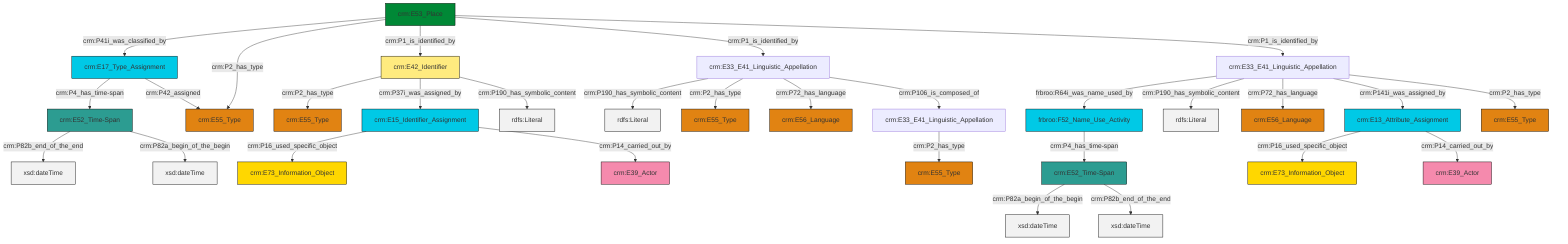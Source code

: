 graph TD
classDef Literal fill:#f2f2f2,stroke:#000000;
classDef CRM_Entity fill:#FFFFFF,stroke:#000000;
classDef Temporal_Entity fill:#00C9E6, stroke:#000000;
classDef Type fill:#E18312, stroke:#000000;
classDef Time-Span fill:#2C9C91, stroke:#000000;
classDef Appellation fill:#FFEB7F, stroke:#000000;
classDef Place fill:#008836, stroke:#000000;
classDef Persistent_Item fill:#B266B2, stroke:#000000;
classDef Conceptual_Object fill:#FFD700, stroke:#000000;
classDef Physical_Thing fill:#D2B48C, stroke:#000000;
classDef Actor fill:#f58aad, stroke:#000000;
classDef PC_Classes fill:#4ce600, stroke:#000000;
classDef Multi fill:#cccccc,stroke:#000000;

0["crm:E33_E41_Linguistic_Appellation"]:::Default -->|crm:P190_has_symbolic_content| 1[rdfs:Literal]:::Literal
6["crm:E53_Place"]:::Place -->|crm:P41i_was_classified_by| 7["crm:E17_Type_Assignment"]:::Temporal_Entity
12["crm:E52_Time-Span"]:::Time-Span -->|crm:P82a_begin_of_the_begin| 13[xsd:dateTime]:::Literal
16["frbroo:F52_Name_Use_Activity"]:::Temporal_Entity -->|crm:P4_has_time-span| 12["crm:E52_Time-Span"]:::Time-Span
0["crm:E33_E41_Linguistic_Appellation"]:::Default -->|crm:P2_has_type| 14["crm:E55_Type"]:::Type
19["crm:E33_E41_Linguistic_Appellation"]:::Default -->|frbroo:R64i_was_name_used_by| 16["frbroo:F52_Name_Use_Activity"]:::Temporal_Entity
0["crm:E33_E41_Linguistic_Appellation"]:::Default -->|crm:P72_has_language| 2["crm:E56_Language"]:::Type
22["crm:E15_Identifier_Assignment"]:::Temporal_Entity -->|crm:P16_used_specific_object| 23["crm:E73_Information_Object"]:::Conceptual_Object
17["crm:E42_Identifier"]:::Appellation -->|crm:P2_has_type| 24["crm:E55_Type"]:::Type
26["crm:E52_Time-Span"]:::Time-Span -->|crm:P82b_end_of_the_end| 27[xsd:dateTime]:::Literal
22["crm:E15_Identifier_Assignment"]:::Temporal_Entity -->|crm:P14_carried_out_by| 8["crm:E39_Actor"]:::Actor
0["crm:E33_E41_Linguistic_Appellation"]:::Default -->|crm:P106_is_composed_of| 10["crm:E33_E41_Linguistic_Appellation"]:::Default
19["crm:E33_E41_Linguistic_Appellation"]:::Default -->|crm:P190_has_symbolic_content| 37[rdfs:Literal]:::Literal
33["crm:E13_Attribute_Assignment"]:::Temporal_Entity -->|crm:P16_used_specific_object| 4["crm:E73_Information_Object"]:::Conceptual_Object
26["crm:E52_Time-Span"]:::Time-Span -->|crm:P82a_begin_of_the_begin| 40[xsd:dateTime]:::Literal
7["crm:E17_Type_Assignment"]:::Temporal_Entity -->|crm:P4_has_time-span| 26["crm:E52_Time-Span"]:::Time-Span
6["crm:E53_Place"]:::Place -->|crm:P2_has_type| 35["crm:E55_Type"]:::Type
19["crm:E33_E41_Linguistic_Appellation"]:::Default -->|crm:P72_has_language| 20["crm:E56_Language"]:::Type
7["crm:E17_Type_Assignment"]:::Temporal_Entity -->|crm:P42_assigned| 35["crm:E55_Type"]:::Type
6["crm:E53_Place"]:::Place -->|crm:P1_is_identified_by| 17["crm:E42_Identifier"]:::Appellation
12["crm:E52_Time-Span"]:::Time-Span -->|crm:P82b_end_of_the_end| 45[xsd:dateTime]:::Literal
6["crm:E53_Place"]:::Place -->|crm:P1_is_identified_by| 0["crm:E33_E41_Linguistic_Appellation"]:::Default
19["crm:E33_E41_Linguistic_Appellation"]:::Default -->|crm:P141i_was_assigned_by| 33["crm:E13_Attribute_Assignment"]:::Temporal_Entity
33["crm:E13_Attribute_Assignment"]:::Temporal_Entity -->|crm:P14_carried_out_by| 48["crm:E39_Actor"]:::Actor
19["crm:E33_E41_Linguistic_Appellation"]:::Default -->|crm:P2_has_type| 46["crm:E55_Type"]:::Type
17["crm:E42_Identifier"]:::Appellation -->|crm:P37i_was_assigned_by| 22["crm:E15_Identifier_Assignment"]:::Temporal_Entity
17["crm:E42_Identifier"]:::Appellation -->|crm:P190_has_symbolic_content| 52[rdfs:Literal]:::Literal
6["crm:E53_Place"]:::Place -->|crm:P1_is_identified_by| 19["crm:E33_E41_Linguistic_Appellation"]:::Default
10["crm:E33_E41_Linguistic_Appellation"]:::Default -->|crm:P2_has_type| 41["crm:E55_Type"]:::Type